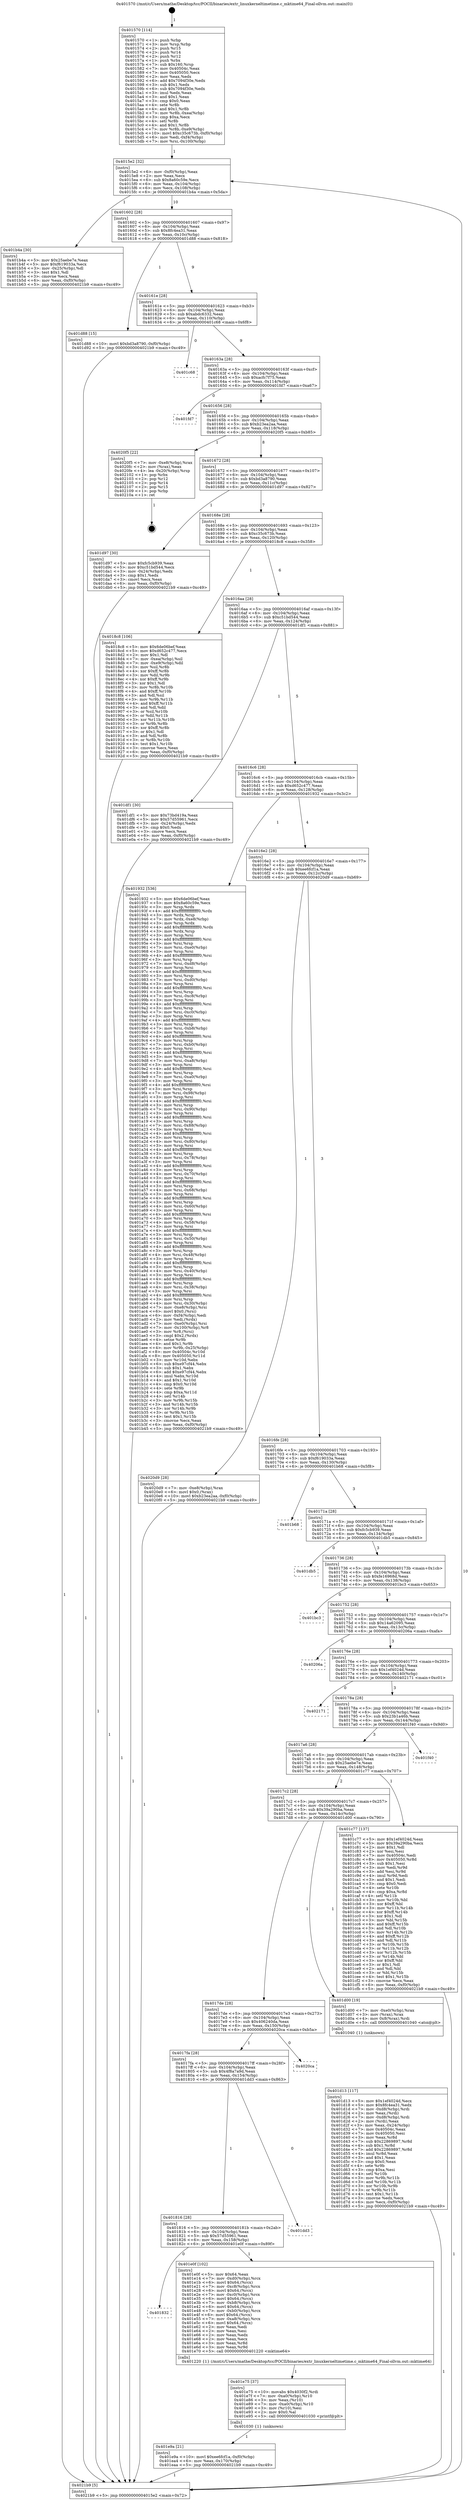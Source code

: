 digraph "0x401570" {
  label = "0x401570 (/mnt/c/Users/mathe/Desktop/tcc/POCII/binaries/extr_linuxkerneltimetime.c_mktime64_Final-ollvm.out::main(0))"
  labelloc = "t"
  node[shape=record]

  Entry [label="",width=0.3,height=0.3,shape=circle,fillcolor=black,style=filled]
  "0x4015e2" [label="{
     0x4015e2 [32]\l
     | [instrs]\l
     &nbsp;&nbsp;0x4015e2 \<+6\>: mov -0xf0(%rbp),%eax\l
     &nbsp;&nbsp;0x4015e8 \<+2\>: mov %eax,%ecx\l
     &nbsp;&nbsp;0x4015ea \<+6\>: sub $0x8a60c59e,%ecx\l
     &nbsp;&nbsp;0x4015f0 \<+6\>: mov %eax,-0x104(%rbp)\l
     &nbsp;&nbsp;0x4015f6 \<+6\>: mov %ecx,-0x108(%rbp)\l
     &nbsp;&nbsp;0x4015fc \<+6\>: je 0000000000401b4a \<main+0x5da\>\l
  }"]
  "0x401b4a" [label="{
     0x401b4a [30]\l
     | [instrs]\l
     &nbsp;&nbsp;0x401b4a \<+5\>: mov $0x25aebe7e,%eax\l
     &nbsp;&nbsp;0x401b4f \<+5\>: mov $0xf619033a,%ecx\l
     &nbsp;&nbsp;0x401b54 \<+3\>: mov -0x25(%rbp),%dl\l
     &nbsp;&nbsp;0x401b57 \<+3\>: test $0x1,%dl\l
     &nbsp;&nbsp;0x401b5a \<+3\>: cmovne %ecx,%eax\l
     &nbsp;&nbsp;0x401b5d \<+6\>: mov %eax,-0xf0(%rbp)\l
     &nbsp;&nbsp;0x401b63 \<+5\>: jmp 00000000004021b9 \<main+0xc49\>\l
  }"]
  "0x401602" [label="{
     0x401602 [28]\l
     | [instrs]\l
     &nbsp;&nbsp;0x401602 \<+5\>: jmp 0000000000401607 \<main+0x97\>\l
     &nbsp;&nbsp;0x401607 \<+6\>: mov -0x104(%rbp),%eax\l
     &nbsp;&nbsp;0x40160d \<+5\>: sub $0x8fc4ea31,%eax\l
     &nbsp;&nbsp;0x401612 \<+6\>: mov %eax,-0x10c(%rbp)\l
     &nbsp;&nbsp;0x401618 \<+6\>: je 0000000000401d88 \<main+0x818\>\l
  }"]
  Exit [label="",width=0.3,height=0.3,shape=circle,fillcolor=black,style=filled,peripheries=2]
  "0x401d88" [label="{
     0x401d88 [15]\l
     | [instrs]\l
     &nbsp;&nbsp;0x401d88 \<+10\>: movl $0xbd3a8790,-0xf0(%rbp)\l
     &nbsp;&nbsp;0x401d92 \<+5\>: jmp 00000000004021b9 \<main+0xc49\>\l
  }"]
  "0x40161e" [label="{
     0x40161e [28]\l
     | [instrs]\l
     &nbsp;&nbsp;0x40161e \<+5\>: jmp 0000000000401623 \<main+0xb3\>\l
     &nbsp;&nbsp;0x401623 \<+6\>: mov -0x104(%rbp),%eax\l
     &nbsp;&nbsp;0x401629 \<+5\>: sub $0xabdc6332,%eax\l
     &nbsp;&nbsp;0x40162e \<+6\>: mov %eax,-0x110(%rbp)\l
     &nbsp;&nbsp;0x401634 \<+6\>: je 0000000000401c68 \<main+0x6f8\>\l
  }"]
  "0x401e9a" [label="{
     0x401e9a [21]\l
     | [instrs]\l
     &nbsp;&nbsp;0x401e9a \<+10\>: movl $0xee6fcf1a,-0xf0(%rbp)\l
     &nbsp;&nbsp;0x401ea4 \<+6\>: mov %eax,-0x170(%rbp)\l
     &nbsp;&nbsp;0x401eaa \<+5\>: jmp 00000000004021b9 \<main+0xc49\>\l
  }"]
  "0x401c68" [label="{
     0x401c68\l
  }", style=dashed]
  "0x40163a" [label="{
     0x40163a [28]\l
     | [instrs]\l
     &nbsp;&nbsp;0x40163a \<+5\>: jmp 000000000040163f \<main+0xcf\>\l
     &nbsp;&nbsp;0x40163f \<+6\>: mov -0x104(%rbp),%eax\l
     &nbsp;&nbsp;0x401645 \<+5\>: sub $0xacfc7f75,%eax\l
     &nbsp;&nbsp;0x40164a \<+6\>: mov %eax,-0x114(%rbp)\l
     &nbsp;&nbsp;0x401650 \<+6\>: je 0000000000401fd7 \<main+0xa67\>\l
  }"]
  "0x401e75" [label="{
     0x401e75 [37]\l
     | [instrs]\l
     &nbsp;&nbsp;0x401e75 \<+10\>: movabs $0x4030f2,%rdi\l
     &nbsp;&nbsp;0x401e7f \<+7\>: mov -0xa0(%rbp),%r10\l
     &nbsp;&nbsp;0x401e86 \<+3\>: mov %eax,(%r10)\l
     &nbsp;&nbsp;0x401e89 \<+7\>: mov -0xa0(%rbp),%r10\l
     &nbsp;&nbsp;0x401e90 \<+3\>: mov (%r10),%esi\l
     &nbsp;&nbsp;0x401e93 \<+2\>: mov $0x0,%al\l
     &nbsp;&nbsp;0x401e95 \<+5\>: call 0000000000401030 \<printf@plt\>\l
     | [calls]\l
     &nbsp;&nbsp;0x401030 \{1\} (unknown)\l
  }"]
  "0x401fd7" [label="{
     0x401fd7\l
  }", style=dashed]
  "0x401656" [label="{
     0x401656 [28]\l
     | [instrs]\l
     &nbsp;&nbsp;0x401656 \<+5\>: jmp 000000000040165b \<main+0xeb\>\l
     &nbsp;&nbsp;0x40165b \<+6\>: mov -0x104(%rbp),%eax\l
     &nbsp;&nbsp;0x401661 \<+5\>: sub $0xb23ea2aa,%eax\l
     &nbsp;&nbsp;0x401666 \<+6\>: mov %eax,-0x118(%rbp)\l
     &nbsp;&nbsp;0x40166c \<+6\>: je 00000000004020f5 \<main+0xb85\>\l
  }"]
  "0x401832" [label="{
     0x401832\l
  }", style=dashed]
  "0x4020f5" [label="{
     0x4020f5 [22]\l
     | [instrs]\l
     &nbsp;&nbsp;0x4020f5 \<+7\>: mov -0xe8(%rbp),%rax\l
     &nbsp;&nbsp;0x4020fc \<+2\>: mov (%rax),%eax\l
     &nbsp;&nbsp;0x4020fe \<+4\>: lea -0x20(%rbp),%rsp\l
     &nbsp;&nbsp;0x402102 \<+1\>: pop %rbx\l
     &nbsp;&nbsp;0x402103 \<+2\>: pop %r12\l
     &nbsp;&nbsp;0x402105 \<+2\>: pop %r14\l
     &nbsp;&nbsp;0x402107 \<+2\>: pop %r15\l
     &nbsp;&nbsp;0x402109 \<+1\>: pop %rbp\l
     &nbsp;&nbsp;0x40210a \<+1\>: ret\l
  }"]
  "0x401672" [label="{
     0x401672 [28]\l
     | [instrs]\l
     &nbsp;&nbsp;0x401672 \<+5\>: jmp 0000000000401677 \<main+0x107\>\l
     &nbsp;&nbsp;0x401677 \<+6\>: mov -0x104(%rbp),%eax\l
     &nbsp;&nbsp;0x40167d \<+5\>: sub $0xbd3a8790,%eax\l
     &nbsp;&nbsp;0x401682 \<+6\>: mov %eax,-0x11c(%rbp)\l
     &nbsp;&nbsp;0x401688 \<+6\>: je 0000000000401d97 \<main+0x827\>\l
  }"]
  "0x401e0f" [label="{
     0x401e0f [102]\l
     | [instrs]\l
     &nbsp;&nbsp;0x401e0f \<+5\>: mov $0x64,%eax\l
     &nbsp;&nbsp;0x401e14 \<+7\>: mov -0xd0(%rbp),%rcx\l
     &nbsp;&nbsp;0x401e1b \<+6\>: movl $0x64,(%rcx)\l
     &nbsp;&nbsp;0x401e21 \<+7\>: mov -0xc8(%rbp),%rcx\l
     &nbsp;&nbsp;0x401e28 \<+6\>: movl $0x64,(%rcx)\l
     &nbsp;&nbsp;0x401e2e \<+7\>: mov -0xc0(%rbp),%rcx\l
     &nbsp;&nbsp;0x401e35 \<+6\>: movl $0x64,(%rcx)\l
     &nbsp;&nbsp;0x401e3b \<+7\>: mov -0xb8(%rbp),%rcx\l
     &nbsp;&nbsp;0x401e42 \<+6\>: movl $0x64,(%rcx)\l
     &nbsp;&nbsp;0x401e48 \<+7\>: mov -0xb0(%rbp),%rcx\l
     &nbsp;&nbsp;0x401e4f \<+6\>: movl $0x64,(%rcx)\l
     &nbsp;&nbsp;0x401e55 \<+7\>: mov -0xa8(%rbp),%rcx\l
     &nbsp;&nbsp;0x401e5c \<+6\>: movl $0x64,(%rcx)\l
     &nbsp;&nbsp;0x401e62 \<+2\>: mov %eax,%edi\l
     &nbsp;&nbsp;0x401e64 \<+2\>: mov %eax,%esi\l
     &nbsp;&nbsp;0x401e66 \<+2\>: mov %eax,%edx\l
     &nbsp;&nbsp;0x401e68 \<+2\>: mov %eax,%ecx\l
     &nbsp;&nbsp;0x401e6a \<+3\>: mov %eax,%r8d\l
     &nbsp;&nbsp;0x401e6d \<+3\>: mov %eax,%r9d\l
     &nbsp;&nbsp;0x401e70 \<+5\>: call 0000000000401220 \<mktime64\>\l
     | [calls]\l
     &nbsp;&nbsp;0x401220 \{1\} (/mnt/c/Users/mathe/Desktop/tcc/POCII/binaries/extr_linuxkerneltimetime.c_mktime64_Final-ollvm.out::mktime64)\l
  }"]
  "0x401d97" [label="{
     0x401d97 [30]\l
     | [instrs]\l
     &nbsp;&nbsp;0x401d97 \<+5\>: mov $0xfc5cb939,%eax\l
     &nbsp;&nbsp;0x401d9c \<+5\>: mov $0xc51bd544,%ecx\l
     &nbsp;&nbsp;0x401da1 \<+3\>: mov -0x24(%rbp),%edx\l
     &nbsp;&nbsp;0x401da4 \<+3\>: cmp $0x1,%edx\l
     &nbsp;&nbsp;0x401da7 \<+3\>: cmovl %ecx,%eax\l
     &nbsp;&nbsp;0x401daa \<+6\>: mov %eax,-0xf0(%rbp)\l
     &nbsp;&nbsp;0x401db0 \<+5\>: jmp 00000000004021b9 \<main+0xc49\>\l
  }"]
  "0x40168e" [label="{
     0x40168e [28]\l
     | [instrs]\l
     &nbsp;&nbsp;0x40168e \<+5\>: jmp 0000000000401693 \<main+0x123\>\l
     &nbsp;&nbsp;0x401693 \<+6\>: mov -0x104(%rbp),%eax\l
     &nbsp;&nbsp;0x401699 \<+5\>: sub $0xc35c673b,%eax\l
     &nbsp;&nbsp;0x40169e \<+6\>: mov %eax,-0x120(%rbp)\l
     &nbsp;&nbsp;0x4016a4 \<+6\>: je 00000000004018c8 \<main+0x358\>\l
  }"]
  "0x401816" [label="{
     0x401816 [28]\l
     | [instrs]\l
     &nbsp;&nbsp;0x401816 \<+5\>: jmp 000000000040181b \<main+0x2ab\>\l
     &nbsp;&nbsp;0x40181b \<+6\>: mov -0x104(%rbp),%eax\l
     &nbsp;&nbsp;0x401821 \<+5\>: sub $0x57d55961,%eax\l
     &nbsp;&nbsp;0x401826 \<+6\>: mov %eax,-0x158(%rbp)\l
     &nbsp;&nbsp;0x40182c \<+6\>: je 0000000000401e0f \<main+0x89f\>\l
  }"]
  "0x4018c8" [label="{
     0x4018c8 [106]\l
     | [instrs]\l
     &nbsp;&nbsp;0x4018c8 \<+5\>: mov $0x6de06bef,%eax\l
     &nbsp;&nbsp;0x4018cd \<+5\>: mov $0xd652c477,%ecx\l
     &nbsp;&nbsp;0x4018d2 \<+2\>: mov $0x1,%dl\l
     &nbsp;&nbsp;0x4018d4 \<+7\>: mov -0xea(%rbp),%sil\l
     &nbsp;&nbsp;0x4018db \<+7\>: mov -0xe9(%rbp),%dil\l
     &nbsp;&nbsp;0x4018e2 \<+3\>: mov %sil,%r8b\l
     &nbsp;&nbsp;0x4018e5 \<+4\>: xor $0xff,%r8b\l
     &nbsp;&nbsp;0x4018e9 \<+3\>: mov %dil,%r9b\l
     &nbsp;&nbsp;0x4018ec \<+4\>: xor $0xff,%r9b\l
     &nbsp;&nbsp;0x4018f0 \<+3\>: xor $0x1,%dl\l
     &nbsp;&nbsp;0x4018f3 \<+3\>: mov %r8b,%r10b\l
     &nbsp;&nbsp;0x4018f6 \<+4\>: and $0xff,%r10b\l
     &nbsp;&nbsp;0x4018fa \<+3\>: and %dl,%sil\l
     &nbsp;&nbsp;0x4018fd \<+3\>: mov %r9b,%r11b\l
     &nbsp;&nbsp;0x401900 \<+4\>: and $0xff,%r11b\l
     &nbsp;&nbsp;0x401904 \<+3\>: and %dl,%dil\l
     &nbsp;&nbsp;0x401907 \<+3\>: or %sil,%r10b\l
     &nbsp;&nbsp;0x40190a \<+3\>: or %dil,%r11b\l
     &nbsp;&nbsp;0x40190d \<+3\>: xor %r11b,%r10b\l
     &nbsp;&nbsp;0x401910 \<+3\>: or %r9b,%r8b\l
     &nbsp;&nbsp;0x401913 \<+4\>: xor $0xff,%r8b\l
     &nbsp;&nbsp;0x401917 \<+3\>: or $0x1,%dl\l
     &nbsp;&nbsp;0x40191a \<+3\>: and %dl,%r8b\l
     &nbsp;&nbsp;0x40191d \<+3\>: or %r8b,%r10b\l
     &nbsp;&nbsp;0x401920 \<+4\>: test $0x1,%r10b\l
     &nbsp;&nbsp;0x401924 \<+3\>: cmovne %ecx,%eax\l
     &nbsp;&nbsp;0x401927 \<+6\>: mov %eax,-0xf0(%rbp)\l
     &nbsp;&nbsp;0x40192d \<+5\>: jmp 00000000004021b9 \<main+0xc49\>\l
  }"]
  "0x4016aa" [label="{
     0x4016aa [28]\l
     | [instrs]\l
     &nbsp;&nbsp;0x4016aa \<+5\>: jmp 00000000004016af \<main+0x13f\>\l
     &nbsp;&nbsp;0x4016af \<+6\>: mov -0x104(%rbp),%eax\l
     &nbsp;&nbsp;0x4016b5 \<+5\>: sub $0xc51bd544,%eax\l
     &nbsp;&nbsp;0x4016ba \<+6\>: mov %eax,-0x124(%rbp)\l
     &nbsp;&nbsp;0x4016c0 \<+6\>: je 0000000000401df1 \<main+0x881\>\l
  }"]
  "0x4021b9" [label="{
     0x4021b9 [5]\l
     | [instrs]\l
     &nbsp;&nbsp;0x4021b9 \<+5\>: jmp 00000000004015e2 \<main+0x72\>\l
  }"]
  "0x401570" [label="{
     0x401570 [114]\l
     | [instrs]\l
     &nbsp;&nbsp;0x401570 \<+1\>: push %rbp\l
     &nbsp;&nbsp;0x401571 \<+3\>: mov %rsp,%rbp\l
     &nbsp;&nbsp;0x401574 \<+2\>: push %r15\l
     &nbsp;&nbsp;0x401576 \<+2\>: push %r14\l
     &nbsp;&nbsp;0x401578 \<+2\>: push %r12\l
     &nbsp;&nbsp;0x40157a \<+1\>: push %rbx\l
     &nbsp;&nbsp;0x40157b \<+7\>: sub $0x160,%rsp\l
     &nbsp;&nbsp;0x401582 \<+7\>: mov 0x40504c,%eax\l
     &nbsp;&nbsp;0x401589 \<+7\>: mov 0x405050,%ecx\l
     &nbsp;&nbsp;0x401590 \<+2\>: mov %eax,%edx\l
     &nbsp;&nbsp;0x401592 \<+6\>: add $0x7094f30e,%edx\l
     &nbsp;&nbsp;0x401598 \<+3\>: sub $0x1,%edx\l
     &nbsp;&nbsp;0x40159b \<+6\>: sub $0x7094f30e,%edx\l
     &nbsp;&nbsp;0x4015a1 \<+3\>: imul %edx,%eax\l
     &nbsp;&nbsp;0x4015a4 \<+3\>: and $0x1,%eax\l
     &nbsp;&nbsp;0x4015a7 \<+3\>: cmp $0x0,%eax\l
     &nbsp;&nbsp;0x4015aa \<+4\>: sete %r8b\l
     &nbsp;&nbsp;0x4015ae \<+4\>: and $0x1,%r8b\l
     &nbsp;&nbsp;0x4015b2 \<+7\>: mov %r8b,-0xea(%rbp)\l
     &nbsp;&nbsp;0x4015b9 \<+3\>: cmp $0xa,%ecx\l
     &nbsp;&nbsp;0x4015bc \<+4\>: setl %r8b\l
     &nbsp;&nbsp;0x4015c0 \<+4\>: and $0x1,%r8b\l
     &nbsp;&nbsp;0x4015c4 \<+7\>: mov %r8b,-0xe9(%rbp)\l
     &nbsp;&nbsp;0x4015cb \<+10\>: movl $0xc35c673b,-0xf0(%rbp)\l
     &nbsp;&nbsp;0x4015d5 \<+6\>: mov %edi,-0xf4(%rbp)\l
     &nbsp;&nbsp;0x4015db \<+7\>: mov %rsi,-0x100(%rbp)\l
  }"]
  "0x401dd3" [label="{
     0x401dd3\l
  }", style=dashed]
  "0x401df1" [label="{
     0x401df1 [30]\l
     | [instrs]\l
     &nbsp;&nbsp;0x401df1 \<+5\>: mov $0x73bd419a,%eax\l
     &nbsp;&nbsp;0x401df6 \<+5\>: mov $0x57d55961,%ecx\l
     &nbsp;&nbsp;0x401dfb \<+3\>: mov -0x24(%rbp),%edx\l
     &nbsp;&nbsp;0x401dfe \<+3\>: cmp $0x0,%edx\l
     &nbsp;&nbsp;0x401e01 \<+3\>: cmove %ecx,%eax\l
     &nbsp;&nbsp;0x401e04 \<+6\>: mov %eax,-0xf0(%rbp)\l
     &nbsp;&nbsp;0x401e0a \<+5\>: jmp 00000000004021b9 \<main+0xc49\>\l
  }"]
  "0x4016c6" [label="{
     0x4016c6 [28]\l
     | [instrs]\l
     &nbsp;&nbsp;0x4016c6 \<+5\>: jmp 00000000004016cb \<main+0x15b\>\l
     &nbsp;&nbsp;0x4016cb \<+6\>: mov -0x104(%rbp),%eax\l
     &nbsp;&nbsp;0x4016d1 \<+5\>: sub $0xd652c477,%eax\l
     &nbsp;&nbsp;0x4016d6 \<+6\>: mov %eax,-0x128(%rbp)\l
     &nbsp;&nbsp;0x4016dc \<+6\>: je 0000000000401932 \<main+0x3c2\>\l
  }"]
  "0x4017fa" [label="{
     0x4017fa [28]\l
     | [instrs]\l
     &nbsp;&nbsp;0x4017fa \<+5\>: jmp 00000000004017ff \<main+0x28f\>\l
     &nbsp;&nbsp;0x4017ff \<+6\>: mov -0x104(%rbp),%eax\l
     &nbsp;&nbsp;0x401805 \<+5\>: sub $0x4f8a7a9d,%eax\l
     &nbsp;&nbsp;0x40180a \<+6\>: mov %eax,-0x154(%rbp)\l
     &nbsp;&nbsp;0x401810 \<+6\>: je 0000000000401dd3 \<main+0x863\>\l
  }"]
  "0x401932" [label="{
     0x401932 [536]\l
     | [instrs]\l
     &nbsp;&nbsp;0x401932 \<+5\>: mov $0x6de06bef,%eax\l
     &nbsp;&nbsp;0x401937 \<+5\>: mov $0x8a60c59e,%ecx\l
     &nbsp;&nbsp;0x40193c \<+3\>: mov %rsp,%rdx\l
     &nbsp;&nbsp;0x40193f \<+4\>: add $0xfffffffffffffff0,%rdx\l
     &nbsp;&nbsp;0x401943 \<+3\>: mov %rdx,%rsp\l
     &nbsp;&nbsp;0x401946 \<+7\>: mov %rdx,-0xe8(%rbp)\l
     &nbsp;&nbsp;0x40194d \<+3\>: mov %rsp,%rdx\l
     &nbsp;&nbsp;0x401950 \<+4\>: add $0xfffffffffffffff0,%rdx\l
     &nbsp;&nbsp;0x401954 \<+3\>: mov %rdx,%rsp\l
     &nbsp;&nbsp;0x401957 \<+3\>: mov %rsp,%rsi\l
     &nbsp;&nbsp;0x40195a \<+4\>: add $0xfffffffffffffff0,%rsi\l
     &nbsp;&nbsp;0x40195e \<+3\>: mov %rsi,%rsp\l
     &nbsp;&nbsp;0x401961 \<+7\>: mov %rsi,-0xe0(%rbp)\l
     &nbsp;&nbsp;0x401968 \<+3\>: mov %rsp,%rsi\l
     &nbsp;&nbsp;0x40196b \<+4\>: add $0xfffffffffffffff0,%rsi\l
     &nbsp;&nbsp;0x40196f \<+3\>: mov %rsi,%rsp\l
     &nbsp;&nbsp;0x401972 \<+7\>: mov %rsi,-0xd8(%rbp)\l
     &nbsp;&nbsp;0x401979 \<+3\>: mov %rsp,%rsi\l
     &nbsp;&nbsp;0x40197c \<+4\>: add $0xfffffffffffffff0,%rsi\l
     &nbsp;&nbsp;0x401980 \<+3\>: mov %rsi,%rsp\l
     &nbsp;&nbsp;0x401983 \<+7\>: mov %rsi,-0xd0(%rbp)\l
     &nbsp;&nbsp;0x40198a \<+3\>: mov %rsp,%rsi\l
     &nbsp;&nbsp;0x40198d \<+4\>: add $0xfffffffffffffff0,%rsi\l
     &nbsp;&nbsp;0x401991 \<+3\>: mov %rsi,%rsp\l
     &nbsp;&nbsp;0x401994 \<+7\>: mov %rsi,-0xc8(%rbp)\l
     &nbsp;&nbsp;0x40199b \<+3\>: mov %rsp,%rsi\l
     &nbsp;&nbsp;0x40199e \<+4\>: add $0xfffffffffffffff0,%rsi\l
     &nbsp;&nbsp;0x4019a2 \<+3\>: mov %rsi,%rsp\l
     &nbsp;&nbsp;0x4019a5 \<+7\>: mov %rsi,-0xc0(%rbp)\l
     &nbsp;&nbsp;0x4019ac \<+3\>: mov %rsp,%rsi\l
     &nbsp;&nbsp;0x4019af \<+4\>: add $0xfffffffffffffff0,%rsi\l
     &nbsp;&nbsp;0x4019b3 \<+3\>: mov %rsi,%rsp\l
     &nbsp;&nbsp;0x4019b6 \<+7\>: mov %rsi,-0xb8(%rbp)\l
     &nbsp;&nbsp;0x4019bd \<+3\>: mov %rsp,%rsi\l
     &nbsp;&nbsp;0x4019c0 \<+4\>: add $0xfffffffffffffff0,%rsi\l
     &nbsp;&nbsp;0x4019c4 \<+3\>: mov %rsi,%rsp\l
     &nbsp;&nbsp;0x4019c7 \<+7\>: mov %rsi,-0xb0(%rbp)\l
     &nbsp;&nbsp;0x4019ce \<+3\>: mov %rsp,%rsi\l
     &nbsp;&nbsp;0x4019d1 \<+4\>: add $0xfffffffffffffff0,%rsi\l
     &nbsp;&nbsp;0x4019d5 \<+3\>: mov %rsi,%rsp\l
     &nbsp;&nbsp;0x4019d8 \<+7\>: mov %rsi,-0xa8(%rbp)\l
     &nbsp;&nbsp;0x4019df \<+3\>: mov %rsp,%rsi\l
     &nbsp;&nbsp;0x4019e2 \<+4\>: add $0xfffffffffffffff0,%rsi\l
     &nbsp;&nbsp;0x4019e6 \<+3\>: mov %rsi,%rsp\l
     &nbsp;&nbsp;0x4019e9 \<+7\>: mov %rsi,-0xa0(%rbp)\l
     &nbsp;&nbsp;0x4019f0 \<+3\>: mov %rsp,%rsi\l
     &nbsp;&nbsp;0x4019f3 \<+4\>: add $0xfffffffffffffff0,%rsi\l
     &nbsp;&nbsp;0x4019f7 \<+3\>: mov %rsi,%rsp\l
     &nbsp;&nbsp;0x4019fa \<+7\>: mov %rsi,-0x98(%rbp)\l
     &nbsp;&nbsp;0x401a01 \<+3\>: mov %rsp,%rsi\l
     &nbsp;&nbsp;0x401a04 \<+4\>: add $0xfffffffffffffff0,%rsi\l
     &nbsp;&nbsp;0x401a08 \<+3\>: mov %rsi,%rsp\l
     &nbsp;&nbsp;0x401a0b \<+7\>: mov %rsi,-0x90(%rbp)\l
     &nbsp;&nbsp;0x401a12 \<+3\>: mov %rsp,%rsi\l
     &nbsp;&nbsp;0x401a15 \<+4\>: add $0xfffffffffffffff0,%rsi\l
     &nbsp;&nbsp;0x401a19 \<+3\>: mov %rsi,%rsp\l
     &nbsp;&nbsp;0x401a1c \<+7\>: mov %rsi,-0x88(%rbp)\l
     &nbsp;&nbsp;0x401a23 \<+3\>: mov %rsp,%rsi\l
     &nbsp;&nbsp;0x401a26 \<+4\>: add $0xfffffffffffffff0,%rsi\l
     &nbsp;&nbsp;0x401a2a \<+3\>: mov %rsi,%rsp\l
     &nbsp;&nbsp;0x401a2d \<+4\>: mov %rsi,-0x80(%rbp)\l
     &nbsp;&nbsp;0x401a31 \<+3\>: mov %rsp,%rsi\l
     &nbsp;&nbsp;0x401a34 \<+4\>: add $0xfffffffffffffff0,%rsi\l
     &nbsp;&nbsp;0x401a38 \<+3\>: mov %rsi,%rsp\l
     &nbsp;&nbsp;0x401a3b \<+4\>: mov %rsi,-0x78(%rbp)\l
     &nbsp;&nbsp;0x401a3f \<+3\>: mov %rsp,%rsi\l
     &nbsp;&nbsp;0x401a42 \<+4\>: add $0xfffffffffffffff0,%rsi\l
     &nbsp;&nbsp;0x401a46 \<+3\>: mov %rsi,%rsp\l
     &nbsp;&nbsp;0x401a49 \<+4\>: mov %rsi,-0x70(%rbp)\l
     &nbsp;&nbsp;0x401a4d \<+3\>: mov %rsp,%rsi\l
     &nbsp;&nbsp;0x401a50 \<+4\>: add $0xfffffffffffffff0,%rsi\l
     &nbsp;&nbsp;0x401a54 \<+3\>: mov %rsi,%rsp\l
     &nbsp;&nbsp;0x401a57 \<+4\>: mov %rsi,-0x68(%rbp)\l
     &nbsp;&nbsp;0x401a5b \<+3\>: mov %rsp,%rsi\l
     &nbsp;&nbsp;0x401a5e \<+4\>: add $0xfffffffffffffff0,%rsi\l
     &nbsp;&nbsp;0x401a62 \<+3\>: mov %rsi,%rsp\l
     &nbsp;&nbsp;0x401a65 \<+4\>: mov %rsi,-0x60(%rbp)\l
     &nbsp;&nbsp;0x401a69 \<+3\>: mov %rsp,%rsi\l
     &nbsp;&nbsp;0x401a6c \<+4\>: add $0xfffffffffffffff0,%rsi\l
     &nbsp;&nbsp;0x401a70 \<+3\>: mov %rsi,%rsp\l
     &nbsp;&nbsp;0x401a73 \<+4\>: mov %rsi,-0x58(%rbp)\l
     &nbsp;&nbsp;0x401a77 \<+3\>: mov %rsp,%rsi\l
     &nbsp;&nbsp;0x401a7a \<+4\>: add $0xfffffffffffffff0,%rsi\l
     &nbsp;&nbsp;0x401a7e \<+3\>: mov %rsi,%rsp\l
     &nbsp;&nbsp;0x401a81 \<+4\>: mov %rsi,-0x50(%rbp)\l
     &nbsp;&nbsp;0x401a85 \<+3\>: mov %rsp,%rsi\l
     &nbsp;&nbsp;0x401a88 \<+4\>: add $0xfffffffffffffff0,%rsi\l
     &nbsp;&nbsp;0x401a8c \<+3\>: mov %rsi,%rsp\l
     &nbsp;&nbsp;0x401a8f \<+4\>: mov %rsi,-0x48(%rbp)\l
     &nbsp;&nbsp;0x401a93 \<+3\>: mov %rsp,%rsi\l
     &nbsp;&nbsp;0x401a96 \<+4\>: add $0xfffffffffffffff0,%rsi\l
     &nbsp;&nbsp;0x401a9a \<+3\>: mov %rsi,%rsp\l
     &nbsp;&nbsp;0x401a9d \<+4\>: mov %rsi,-0x40(%rbp)\l
     &nbsp;&nbsp;0x401aa1 \<+3\>: mov %rsp,%rsi\l
     &nbsp;&nbsp;0x401aa4 \<+4\>: add $0xfffffffffffffff0,%rsi\l
     &nbsp;&nbsp;0x401aa8 \<+3\>: mov %rsi,%rsp\l
     &nbsp;&nbsp;0x401aab \<+4\>: mov %rsi,-0x38(%rbp)\l
     &nbsp;&nbsp;0x401aaf \<+3\>: mov %rsp,%rsi\l
     &nbsp;&nbsp;0x401ab2 \<+4\>: add $0xfffffffffffffff0,%rsi\l
     &nbsp;&nbsp;0x401ab6 \<+3\>: mov %rsi,%rsp\l
     &nbsp;&nbsp;0x401ab9 \<+4\>: mov %rsi,-0x30(%rbp)\l
     &nbsp;&nbsp;0x401abd \<+7\>: mov -0xe8(%rbp),%rsi\l
     &nbsp;&nbsp;0x401ac4 \<+6\>: movl $0x0,(%rsi)\l
     &nbsp;&nbsp;0x401aca \<+6\>: mov -0xf4(%rbp),%edi\l
     &nbsp;&nbsp;0x401ad0 \<+2\>: mov %edi,(%rdx)\l
     &nbsp;&nbsp;0x401ad2 \<+7\>: mov -0xe0(%rbp),%rsi\l
     &nbsp;&nbsp;0x401ad9 \<+7\>: mov -0x100(%rbp),%r8\l
     &nbsp;&nbsp;0x401ae0 \<+3\>: mov %r8,(%rsi)\l
     &nbsp;&nbsp;0x401ae3 \<+3\>: cmpl $0x2,(%rdx)\l
     &nbsp;&nbsp;0x401ae6 \<+4\>: setne %r9b\l
     &nbsp;&nbsp;0x401aea \<+4\>: and $0x1,%r9b\l
     &nbsp;&nbsp;0x401aee \<+4\>: mov %r9b,-0x25(%rbp)\l
     &nbsp;&nbsp;0x401af2 \<+8\>: mov 0x40504c,%r10d\l
     &nbsp;&nbsp;0x401afa \<+8\>: mov 0x405050,%r11d\l
     &nbsp;&nbsp;0x401b02 \<+3\>: mov %r10d,%ebx\l
     &nbsp;&nbsp;0x401b05 \<+6\>: sub $0xe97cf44,%ebx\l
     &nbsp;&nbsp;0x401b0b \<+3\>: sub $0x1,%ebx\l
     &nbsp;&nbsp;0x401b0e \<+6\>: add $0xe97cf44,%ebx\l
     &nbsp;&nbsp;0x401b14 \<+4\>: imul %ebx,%r10d\l
     &nbsp;&nbsp;0x401b18 \<+4\>: and $0x1,%r10d\l
     &nbsp;&nbsp;0x401b1c \<+4\>: cmp $0x0,%r10d\l
     &nbsp;&nbsp;0x401b20 \<+4\>: sete %r9b\l
     &nbsp;&nbsp;0x401b24 \<+4\>: cmp $0xa,%r11d\l
     &nbsp;&nbsp;0x401b28 \<+4\>: setl %r14b\l
     &nbsp;&nbsp;0x401b2c \<+3\>: mov %r9b,%r15b\l
     &nbsp;&nbsp;0x401b2f \<+3\>: and %r14b,%r15b\l
     &nbsp;&nbsp;0x401b32 \<+3\>: xor %r14b,%r9b\l
     &nbsp;&nbsp;0x401b35 \<+3\>: or %r9b,%r15b\l
     &nbsp;&nbsp;0x401b38 \<+4\>: test $0x1,%r15b\l
     &nbsp;&nbsp;0x401b3c \<+3\>: cmovne %ecx,%eax\l
     &nbsp;&nbsp;0x401b3f \<+6\>: mov %eax,-0xf0(%rbp)\l
     &nbsp;&nbsp;0x401b45 \<+5\>: jmp 00000000004021b9 \<main+0xc49\>\l
  }"]
  "0x4016e2" [label="{
     0x4016e2 [28]\l
     | [instrs]\l
     &nbsp;&nbsp;0x4016e2 \<+5\>: jmp 00000000004016e7 \<main+0x177\>\l
     &nbsp;&nbsp;0x4016e7 \<+6\>: mov -0x104(%rbp),%eax\l
     &nbsp;&nbsp;0x4016ed \<+5\>: sub $0xee6fcf1a,%eax\l
     &nbsp;&nbsp;0x4016f2 \<+6\>: mov %eax,-0x12c(%rbp)\l
     &nbsp;&nbsp;0x4016f8 \<+6\>: je 00000000004020d9 \<main+0xb69\>\l
  }"]
  "0x4020ca" [label="{
     0x4020ca\l
  }", style=dashed]
  "0x401d13" [label="{
     0x401d13 [117]\l
     | [instrs]\l
     &nbsp;&nbsp;0x401d13 \<+5\>: mov $0x1ef4024d,%ecx\l
     &nbsp;&nbsp;0x401d18 \<+5\>: mov $0x8fc4ea31,%edx\l
     &nbsp;&nbsp;0x401d1d \<+7\>: mov -0xd8(%rbp),%rdi\l
     &nbsp;&nbsp;0x401d24 \<+2\>: mov %eax,(%rdi)\l
     &nbsp;&nbsp;0x401d26 \<+7\>: mov -0xd8(%rbp),%rdi\l
     &nbsp;&nbsp;0x401d2d \<+2\>: mov (%rdi),%eax\l
     &nbsp;&nbsp;0x401d2f \<+3\>: mov %eax,-0x24(%rbp)\l
     &nbsp;&nbsp;0x401d32 \<+7\>: mov 0x40504c,%eax\l
     &nbsp;&nbsp;0x401d39 \<+7\>: mov 0x405050,%esi\l
     &nbsp;&nbsp;0x401d40 \<+3\>: mov %eax,%r8d\l
     &nbsp;&nbsp;0x401d43 \<+7\>: sub $0x22869897,%r8d\l
     &nbsp;&nbsp;0x401d4a \<+4\>: sub $0x1,%r8d\l
     &nbsp;&nbsp;0x401d4e \<+7\>: add $0x22869897,%r8d\l
     &nbsp;&nbsp;0x401d55 \<+4\>: imul %r8d,%eax\l
     &nbsp;&nbsp;0x401d59 \<+3\>: and $0x1,%eax\l
     &nbsp;&nbsp;0x401d5c \<+3\>: cmp $0x0,%eax\l
     &nbsp;&nbsp;0x401d5f \<+4\>: sete %r9b\l
     &nbsp;&nbsp;0x401d63 \<+3\>: cmp $0xa,%esi\l
     &nbsp;&nbsp;0x401d66 \<+4\>: setl %r10b\l
     &nbsp;&nbsp;0x401d6a \<+3\>: mov %r9b,%r11b\l
     &nbsp;&nbsp;0x401d6d \<+3\>: and %r10b,%r11b\l
     &nbsp;&nbsp;0x401d70 \<+3\>: xor %r10b,%r9b\l
     &nbsp;&nbsp;0x401d73 \<+3\>: or %r9b,%r11b\l
     &nbsp;&nbsp;0x401d76 \<+4\>: test $0x1,%r11b\l
     &nbsp;&nbsp;0x401d7a \<+3\>: cmovne %edx,%ecx\l
     &nbsp;&nbsp;0x401d7d \<+6\>: mov %ecx,-0xf0(%rbp)\l
     &nbsp;&nbsp;0x401d83 \<+5\>: jmp 00000000004021b9 \<main+0xc49\>\l
  }"]
  "0x4017de" [label="{
     0x4017de [28]\l
     | [instrs]\l
     &nbsp;&nbsp;0x4017de \<+5\>: jmp 00000000004017e3 \<main+0x273\>\l
     &nbsp;&nbsp;0x4017e3 \<+6\>: mov -0x104(%rbp),%eax\l
     &nbsp;&nbsp;0x4017e9 \<+5\>: sub $0x406240da,%eax\l
     &nbsp;&nbsp;0x4017ee \<+6\>: mov %eax,-0x150(%rbp)\l
     &nbsp;&nbsp;0x4017f4 \<+6\>: je 00000000004020ca \<main+0xb5a\>\l
  }"]
  "0x4020d9" [label="{
     0x4020d9 [28]\l
     | [instrs]\l
     &nbsp;&nbsp;0x4020d9 \<+7\>: mov -0xe8(%rbp),%rax\l
     &nbsp;&nbsp;0x4020e0 \<+6\>: movl $0x0,(%rax)\l
     &nbsp;&nbsp;0x4020e6 \<+10\>: movl $0xb23ea2aa,-0xf0(%rbp)\l
     &nbsp;&nbsp;0x4020f0 \<+5\>: jmp 00000000004021b9 \<main+0xc49\>\l
  }"]
  "0x4016fe" [label="{
     0x4016fe [28]\l
     | [instrs]\l
     &nbsp;&nbsp;0x4016fe \<+5\>: jmp 0000000000401703 \<main+0x193\>\l
     &nbsp;&nbsp;0x401703 \<+6\>: mov -0x104(%rbp),%eax\l
     &nbsp;&nbsp;0x401709 \<+5\>: sub $0xf619033a,%eax\l
     &nbsp;&nbsp;0x40170e \<+6\>: mov %eax,-0x130(%rbp)\l
     &nbsp;&nbsp;0x401714 \<+6\>: je 0000000000401b68 \<main+0x5f8\>\l
  }"]
  "0x401d00" [label="{
     0x401d00 [19]\l
     | [instrs]\l
     &nbsp;&nbsp;0x401d00 \<+7\>: mov -0xe0(%rbp),%rax\l
     &nbsp;&nbsp;0x401d07 \<+3\>: mov (%rax),%rax\l
     &nbsp;&nbsp;0x401d0a \<+4\>: mov 0x8(%rax),%rdi\l
     &nbsp;&nbsp;0x401d0e \<+5\>: call 0000000000401040 \<atoi@plt\>\l
     | [calls]\l
     &nbsp;&nbsp;0x401040 \{1\} (unknown)\l
  }"]
  "0x401b68" [label="{
     0x401b68\l
  }", style=dashed]
  "0x40171a" [label="{
     0x40171a [28]\l
     | [instrs]\l
     &nbsp;&nbsp;0x40171a \<+5\>: jmp 000000000040171f \<main+0x1af\>\l
     &nbsp;&nbsp;0x40171f \<+6\>: mov -0x104(%rbp),%eax\l
     &nbsp;&nbsp;0x401725 \<+5\>: sub $0xfc5cb939,%eax\l
     &nbsp;&nbsp;0x40172a \<+6\>: mov %eax,-0x134(%rbp)\l
     &nbsp;&nbsp;0x401730 \<+6\>: je 0000000000401db5 \<main+0x845\>\l
  }"]
  "0x4017c2" [label="{
     0x4017c2 [28]\l
     | [instrs]\l
     &nbsp;&nbsp;0x4017c2 \<+5\>: jmp 00000000004017c7 \<main+0x257\>\l
     &nbsp;&nbsp;0x4017c7 \<+6\>: mov -0x104(%rbp),%eax\l
     &nbsp;&nbsp;0x4017cd \<+5\>: sub $0x39a290ba,%eax\l
     &nbsp;&nbsp;0x4017d2 \<+6\>: mov %eax,-0x14c(%rbp)\l
     &nbsp;&nbsp;0x4017d8 \<+6\>: je 0000000000401d00 \<main+0x790\>\l
  }"]
  "0x401db5" [label="{
     0x401db5\l
  }", style=dashed]
  "0x401736" [label="{
     0x401736 [28]\l
     | [instrs]\l
     &nbsp;&nbsp;0x401736 \<+5\>: jmp 000000000040173b \<main+0x1cb\>\l
     &nbsp;&nbsp;0x40173b \<+6\>: mov -0x104(%rbp),%eax\l
     &nbsp;&nbsp;0x401741 \<+5\>: sub $0xfe16968d,%eax\l
     &nbsp;&nbsp;0x401746 \<+6\>: mov %eax,-0x138(%rbp)\l
     &nbsp;&nbsp;0x40174c \<+6\>: je 0000000000401bc3 \<main+0x653\>\l
  }"]
  "0x401c77" [label="{
     0x401c77 [137]\l
     | [instrs]\l
     &nbsp;&nbsp;0x401c77 \<+5\>: mov $0x1ef4024d,%eax\l
     &nbsp;&nbsp;0x401c7c \<+5\>: mov $0x39a290ba,%ecx\l
     &nbsp;&nbsp;0x401c81 \<+2\>: mov $0x1,%dl\l
     &nbsp;&nbsp;0x401c83 \<+2\>: xor %esi,%esi\l
     &nbsp;&nbsp;0x401c85 \<+7\>: mov 0x40504c,%edi\l
     &nbsp;&nbsp;0x401c8c \<+8\>: mov 0x405050,%r8d\l
     &nbsp;&nbsp;0x401c94 \<+3\>: sub $0x1,%esi\l
     &nbsp;&nbsp;0x401c97 \<+3\>: mov %edi,%r9d\l
     &nbsp;&nbsp;0x401c9a \<+3\>: add %esi,%r9d\l
     &nbsp;&nbsp;0x401c9d \<+4\>: imul %r9d,%edi\l
     &nbsp;&nbsp;0x401ca1 \<+3\>: and $0x1,%edi\l
     &nbsp;&nbsp;0x401ca4 \<+3\>: cmp $0x0,%edi\l
     &nbsp;&nbsp;0x401ca7 \<+4\>: sete %r10b\l
     &nbsp;&nbsp;0x401cab \<+4\>: cmp $0xa,%r8d\l
     &nbsp;&nbsp;0x401caf \<+4\>: setl %r11b\l
     &nbsp;&nbsp;0x401cb3 \<+3\>: mov %r10b,%bl\l
     &nbsp;&nbsp;0x401cb6 \<+3\>: xor $0xff,%bl\l
     &nbsp;&nbsp;0x401cb9 \<+3\>: mov %r11b,%r14b\l
     &nbsp;&nbsp;0x401cbc \<+4\>: xor $0xff,%r14b\l
     &nbsp;&nbsp;0x401cc0 \<+3\>: xor $0x1,%dl\l
     &nbsp;&nbsp;0x401cc3 \<+3\>: mov %bl,%r15b\l
     &nbsp;&nbsp;0x401cc6 \<+4\>: and $0xff,%r15b\l
     &nbsp;&nbsp;0x401cca \<+3\>: and %dl,%r10b\l
     &nbsp;&nbsp;0x401ccd \<+3\>: mov %r14b,%r12b\l
     &nbsp;&nbsp;0x401cd0 \<+4\>: and $0xff,%r12b\l
     &nbsp;&nbsp;0x401cd4 \<+3\>: and %dl,%r11b\l
     &nbsp;&nbsp;0x401cd7 \<+3\>: or %r10b,%r15b\l
     &nbsp;&nbsp;0x401cda \<+3\>: or %r11b,%r12b\l
     &nbsp;&nbsp;0x401cdd \<+3\>: xor %r12b,%r15b\l
     &nbsp;&nbsp;0x401ce0 \<+3\>: or %r14b,%bl\l
     &nbsp;&nbsp;0x401ce3 \<+3\>: xor $0xff,%bl\l
     &nbsp;&nbsp;0x401ce6 \<+3\>: or $0x1,%dl\l
     &nbsp;&nbsp;0x401ce9 \<+2\>: and %dl,%bl\l
     &nbsp;&nbsp;0x401ceb \<+3\>: or %bl,%r15b\l
     &nbsp;&nbsp;0x401cee \<+4\>: test $0x1,%r15b\l
     &nbsp;&nbsp;0x401cf2 \<+3\>: cmovne %ecx,%eax\l
     &nbsp;&nbsp;0x401cf5 \<+6\>: mov %eax,-0xf0(%rbp)\l
     &nbsp;&nbsp;0x401cfb \<+5\>: jmp 00000000004021b9 \<main+0xc49\>\l
  }"]
  "0x401bc3" [label="{
     0x401bc3\l
  }", style=dashed]
  "0x401752" [label="{
     0x401752 [28]\l
     | [instrs]\l
     &nbsp;&nbsp;0x401752 \<+5\>: jmp 0000000000401757 \<main+0x1e7\>\l
     &nbsp;&nbsp;0x401757 \<+6\>: mov -0x104(%rbp),%eax\l
     &nbsp;&nbsp;0x40175d \<+5\>: sub $0x14a62095,%eax\l
     &nbsp;&nbsp;0x401762 \<+6\>: mov %eax,-0x13c(%rbp)\l
     &nbsp;&nbsp;0x401768 \<+6\>: je 000000000040206a \<main+0xafa\>\l
  }"]
  "0x4017a6" [label="{
     0x4017a6 [28]\l
     | [instrs]\l
     &nbsp;&nbsp;0x4017a6 \<+5\>: jmp 00000000004017ab \<main+0x23b\>\l
     &nbsp;&nbsp;0x4017ab \<+6\>: mov -0x104(%rbp),%eax\l
     &nbsp;&nbsp;0x4017b1 \<+5\>: sub $0x25aebe7e,%eax\l
     &nbsp;&nbsp;0x4017b6 \<+6\>: mov %eax,-0x148(%rbp)\l
     &nbsp;&nbsp;0x4017bc \<+6\>: je 0000000000401c77 \<main+0x707\>\l
  }"]
  "0x40206a" [label="{
     0x40206a\l
  }", style=dashed]
  "0x40176e" [label="{
     0x40176e [28]\l
     | [instrs]\l
     &nbsp;&nbsp;0x40176e \<+5\>: jmp 0000000000401773 \<main+0x203\>\l
     &nbsp;&nbsp;0x401773 \<+6\>: mov -0x104(%rbp),%eax\l
     &nbsp;&nbsp;0x401779 \<+5\>: sub $0x1ef4024d,%eax\l
     &nbsp;&nbsp;0x40177e \<+6\>: mov %eax,-0x140(%rbp)\l
     &nbsp;&nbsp;0x401784 \<+6\>: je 0000000000402171 \<main+0xc01\>\l
  }"]
  "0x401f40" [label="{
     0x401f40\l
  }", style=dashed]
  "0x402171" [label="{
     0x402171\l
  }", style=dashed]
  "0x40178a" [label="{
     0x40178a [28]\l
     | [instrs]\l
     &nbsp;&nbsp;0x40178a \<+5\>: jmp 000000000040178f \<main+0x21f\>\l
     &nbsp;&nbsp;0x40178f \<+6\>: mov -0x104(%rbp),%eax\l
     &nbsp;&nbsp;0x401795 \<+5\>: sub $0x23b1a46b,%eax\l
     &nbsp;&nbsp;0x40179a \<+6\>: mov %eax,-0x144(%rbp)\l
     &nbsp;&nbsp;0x4017a0 \<+6\>: je 0000000000401f40 \<main+0x9d0\>\l
  }"]
  Entry -> "0x401570" [label=" 1"]
  "0x4015e2" -> "0x401b4a" [label=" 1"]
  "0x4015e2" -> "0x401602" [label=" 10"]
  "0x4020f5" -> Exit [label=" 1"]
  "0x401602" -> "0x401d88" [label=" 1"]
  "0x401602" -> "0x40161e" [label=" 9"]
  "0x4020d9" -> "0x4021b9" [label=" 1"]
  "0x40161e" -> "0x401c68" [label=" 0"]
  "0x40161e" -> "0x40163a" [label=" 9"]
  "0x401e9a" -> "0x4021b9" [label=" 1"]
  "0x40163a" -> "0x401fd7" [label=" 0"]
  "0x40163a" -> "0x401656" [label=" 9"]
  "0x401e75" -> "0x401e9a" [label=" 1"]
  "0x401656" -> "0x4020f5" [label=" 1"]
  "0x401656" -> "0x401672" [label=" 8"]
  "0x401e0f" -> "0x401e75" [label=" 1"]
  "0x401672" -> "0x401d97" [label=" 1"]
  "0x401672" -> "0x40168e" [label=" 7"]
  "0x401816" -> "0x401832" [label=" 0"]
  "0x40168e" -> "0x4018c8" [label=" 1"]
  "0x40168e" -> "0x4016aa" [label=" 6"]
  "0x4018c8" -> "0x4021b9" [label=" 1"]
  "0x401570" -> "0x4015e2" [label=" 1"]
  "0x4021b9" -> "0x4015e2" [label=" 10"]
  "0x401816" -> "0x401e0f" [label=" 1"]
  "0x4016aa" -> "0x401df1" [label=" 1"]
  "0x4016aa" -> "0x4016c6" [label=" 5"]
  "0x4017fa" -> "0x401816" [label=" 1"]
  "0x4016c6" -> "0x401932" [label=" 1"]
  "0x4016c6" -> "0x4016e2" [label=" 4"]
  "0x4017fa" -> "0x401dd3" [label=" 0"]
  "0x4017de" -> "0x4017fa" [label=" 1"]
  "0x401932" -> "0x4021b9" [label=" 1"]
  "0x401b4a" -> "0x4021b9" [label=" 1"]
  "0x4017de" -> "0x4020ca" [label=" 0"]
  "0x4016e2" -> "0x4020d9" [label=" 1"]
  "0x4016e2" -> "0x4016fe" [label=" 3"]
  "0x401df1" -> "0x4021b9" [label=" 1"]
  "0x4016fe" -> "0x401b68" [label=" 0"]
  "0x4016fe" -> "0x40171a" [label=" 3"]
  "0x401d97" -> "0x4021b9" [label=" 1"]
  "0x40171a" -> "0x401db5" [label=" 0"]
  "0x40171a" -> "0x401736" [label=" 3"]
  "0x401d13" -> "0x4021b9" [label=" 1"]
  "0x401736" -> "0x401bc3" [label=" 0"]
  "0x401736" -> "0x401752" [label=" 3"]
  "0x401d00" -> "0x401d13" [label=" 1"]
  "0x401752" -> "0x40206a" [label=" 0"]
  "0x401752" -> "0x40176e" [label=" 3"]
  "0x4017c2" -> "0x401d00" [label=" 1"]
  "0x40176e" -> "0x402171" [label=" 0"]
  "0x40176e" -> "0x40178a" [label=" 3"]
  "0x401d88" -> "0x4021b9" [label=" 1"]
  "0x40178a" -> "0x401f40" [label=" 0"]
  "0x40178a" -> "0x4017a6" [label=" 3"]
  "0x4017c2" -> "0x4017de" [label=" 1"]
  "0x4017a6" -> "0x401c77" [label=" 1"]
  "0x4017a6" -> "0x4017c2" [label=" 2"]
  "0x401c77" -> "0x4021b9" [label=" 1"]
}
